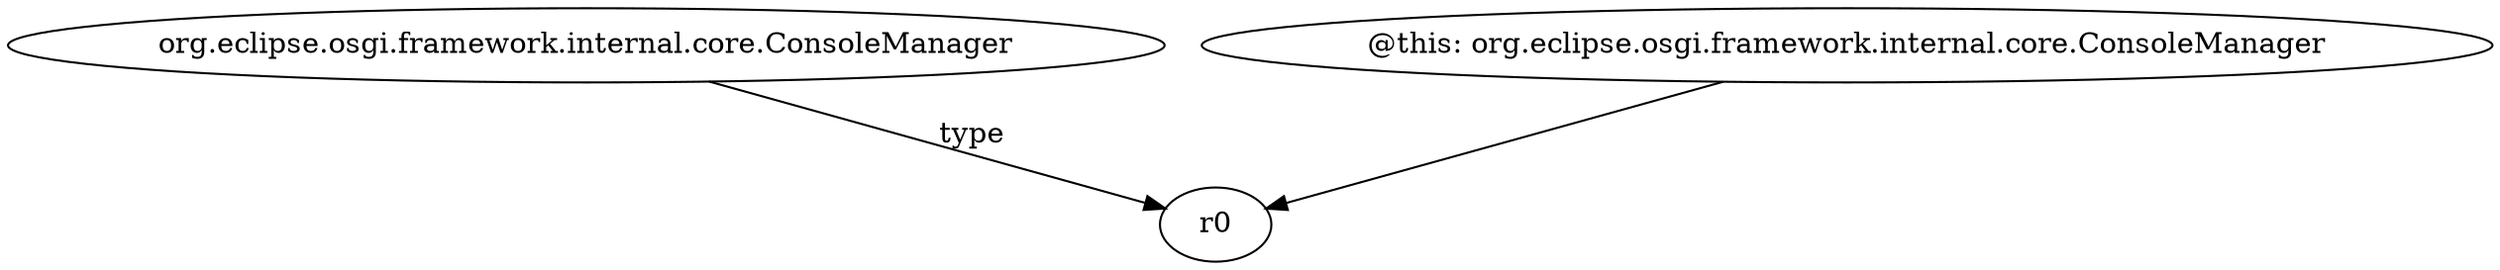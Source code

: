 digraph g {
0[label="org.eclipse.osgi.framework.internal.core.ConsoleManager"]
1[label="r0"]
0->1[label="type"]
2[label="@this: org.eclipse.osgi.framework.internal.core.ConsoleManager"]
2->1[label=""]
}